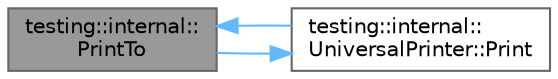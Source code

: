 digraph "testing::internal::PrintTo"
{
 // LATEX_PDF_SIZE
  bgcolor="transparent";
  edge [fontname=Helvetica,fontsize=10,labelfontname=Helvetica,labelfontsize=10];
  node [fontname=Helvetica,fontsize=10,shape=box,height=0.2,width=0.4];
  rankdir="LR";
  Node1 [id="Node000001",label="testing::internal::\lPrintTo",height=0.2,width=0.4,color="gray40", fillcolor="grey60", style="filled", fontcolor="black",tooltip=" "];
  Node1 -> Node2 [id="edge1_Node000001_Node000002",color="steelblue1",style="solid",tooltip=" "];
  Node2 [id="Node000002",label="testing::internal::\lUniversalPrinter::Print",height=0.2,width=0.4,color="grey40", fillcolor="white", style="filled",URL="$classtesting_1_1internal_1_1_universal_printer.html#aecec021e1abbaa260b701e24e3fe33eb",tooltip=" "];
  Node2 -> Node1 [id="edge2_Node000002_Node000001",color="steelblue1",style="solid",tooltip=" "];
}
